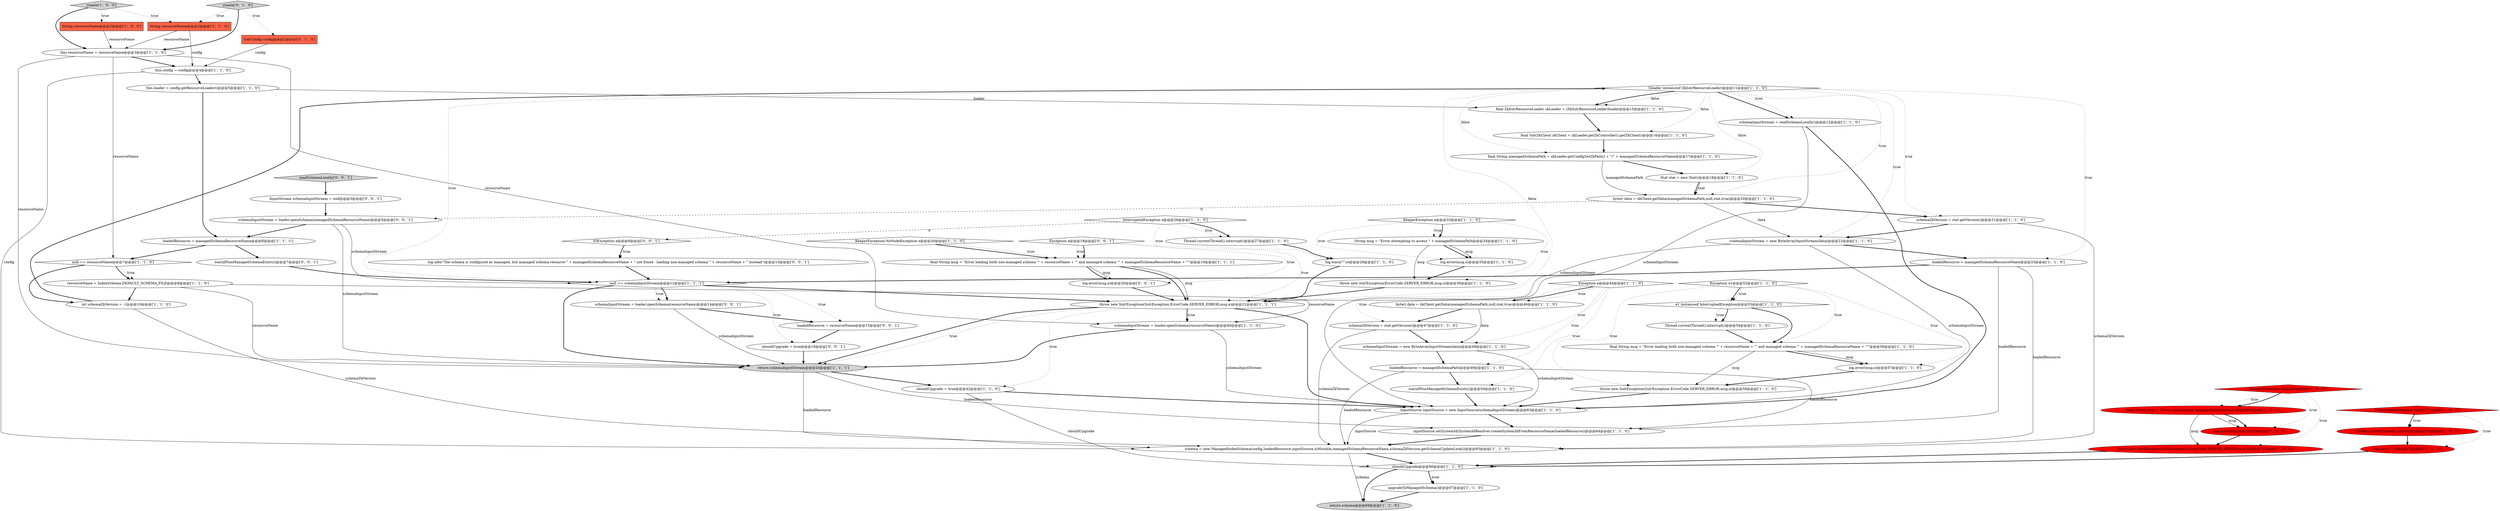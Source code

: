 digraph {
4 [style = filled, label = "loadedResource = managedSchemaPath@@@49@@@['1', '1', '0']", fillcolor = white, shape = ellipse image = "AAA0AAABBB1BBB"];
60 [style = filled, label = "create['0', '1', '0']", fillcolor = lightgray, shape = diamond image = "AAA0AAABBB2BBB"];
69 [style = filled, label = "readSchemaLocally['0', '0', '1']", fillcolor = lightgray, shape = diamond image = "AAA0AAABBB3BBB"];
61 [style = filled, label = "loadedResource = resourceName@@@15@@@['0', '0', '1']", fillcolor = white, shape = ellipse image = "AAA0AAABBB3BBB"];
70 [style = filled, label = "warnIfNonManagedSchemaExists()@@@7@@@['0', '0', '1']", fillcolor = white, shape = ellipse image = "AAA0AAABBB3BBB"];
19 [style = filled, label = "inputSource.setSystemId(SystemIdResolver.createSystemIdFromResourceName(loadedResource))@@@64@@@['1', '1', '0']", fillcolor = white, shape = ellipse image = "AAA0AAABBB1BBB"];
8 [style = filled, label = "Thread.currentThread().interrupt()@@@54@@@['1', '1', '0']", fillcolor = white, shape = ellipse image = "AAA0AAABBB1BBB"];
63 [style = filled, label = "schemaInputStream = loader.openSchema(resourceName)@@@14@@@['0', '0', '1']", fillcolor = white, shape = ellipse image = "AAA0AAABBB3BBB"];
66 [style = filled, label = "InputStream schemaInputStream = null@@@3@@@['0', '0', '1']", fillcolor = white, shape = ellipse image = "AAA0AAABBB3BBB"];
54 [style = filled, label = "this.config = config@@@4@@@['1', '1', '0']", fillcolor = white, shape = ellipse image = "AAA0AAABBB1BBB"];
24 [style = filled, label = "schemaInputStream = new ByteArrayInputStream(data)@@@48@@@['1', '1', '0']", fillcolor = white, shape = ellipse image = "AAA0AAABBB1BBB"];
27 [style = filled, label = "schemaZkVersion = stat.getVersion()@@@21@@@['1', '1', '0']", fillcolor = white, shape = ellipse image = "AAA0AAABBB1BBB"];
35 [style = filled, label = "InputSource inputSource = new InputSource(schemaInputStream)@@@63@@@['1', '1', '0']", fillcolor = white, shape = ellipse image = "AAA0AAABBB1BBB"];
14 [style = filled, label = "KeeperException e@@@33@@@['1', '1', '0']", fillcolor = white, shape = diamond image = "AAA0AAABBB1BBB"];
30 [style = filled, label = "final SolrZkClient zkClient = zkLoader.getZkController().getZkClient()@@@16@@@['1', '1', '0']", fillcolor = white, shape = ellipse image = "AAA0AAABBB1BBB"];
45 [style = filled, label = "schemaInputStream = readSchemaLocally()@@@12@@@['1', '1', '0']", fillcolor = white, shape = ellipse image = "AAA0AAABBB1BBB"];
26 [style = filled, label = "Thread.currentThread().interrupt()@@@27@@@['1', '1', '0']", fillcolor = white, shape = ellipse image = "AAA0AAABBB1BBB"];
67 [style = filled, label = "log.info(\"The schema is configured as managed, but managed schema resource \" + managedSchemaResourceName + \" not found - loading non-managed schema \" + resourceName + \" instead\")@@@10@@@['0', '0', '1']", fillcolor = white, shape = ellipse image = "AAA0AAABBB3BBB"];
39 [style = filled, label = "byte(( data = zkClient.getData(managedSchemaPath,null,stat,true)@@@46@@@['1', '1', '0']", fillcolor = white, shape = ellipse image = "AAA0AAABBB1BBB"];
43 [style = filled, label = "log.error(msg,e)@@@57@@@['1', '1', '0']", fillcolor = white, shape = ellipse image = "AAA0AAABBB1BBB"];
47 [style = filled, label = "String msg = \"Error attempting to access \" + managedSchemaPath@@@34@@@['1', '1', '0']", fillcolor = white, shape = ellipse image = "AAA0AAABBB1BBB"];
64 [style = filled, label = "Exception e@@@18@@@['0', '0', '1']", fillcolor = white, shape = diamond image = "AAA0AAABBB3BBB"];
11 [style = filled, label = "schemaZkVersion = stat.getVersion()@@@47@@@['1', '1', '0']", fillcolor = white, shape = ellipse image = "AAA0AAABBB1BBB"];
32 [style = filled, label = "Stat stat = new Stat()@@@18@@@['1', '1', '0']", fillcolor = white, shape = ellipse image = "AAA0AAABBB1BBB"];
48 [style = filled, label = "this.resourceName = resourceName@@@3@@@['1', '1', '0']", fillcolor = white, shape = ellipse image = "AAA0AAABBB1BBB"];
36 [style = filled, label = "InterruptedException e@@@73@@@['1', '0', '0']", fillcolor = red, shape = diamond image = "AAA1AAABBB1BBB"];
1 [style = filled, label = "Exception e@@@44@@@['1', '1', '0']", fillcolor = white, shape = diamond image = "AAA0AAABBB1BBB"];
33 [style = filled, label = "e1 instanceof InterruptedException@@@53@@@['1', '1', '0']", fillcolor = white, shape = diamond image = "AAA0AAABBB1BBB"];
51 [style = filled, label = "warnIfNonManagedSchemaExists()@@@50@@@['1', '1', '0']", fillcolor = white, shape = ellipse image = "AAA0AAABBB1BBB"];
62 [style = filled, label = "IOException e@@@9@@@['0', '0', '1']", fillcolor = white, shape = diamond image = "AAA0AAABBB3BBB"];
71 [style = filled, label = "shouldUpgrade = true@@@16@@@['0', '0', '1']", fillcolor = white, shape = ellipse image = "AAA0AAABBB3BBB"];
29 [style = filled, label = "resourceName = IndexSchema.DEFAULT_SCHEMA_FILE@@@8@@@['1', '1', '0']", fillcolor = white, shape = ellipse image = "AAA0AAABBB1BBB"];
68 [style = filled, label = "log.error(msg,e)@@@20@@@['0', '0', '1']", fillcolor = white, shape = ellipse image = "AAA0AAABBB3BBB"];
5 [style = filled, label = "null == resourceName@@@7@@@['1', '1', '0']", fillcolor = white, shape = diamond image = "AAA0AAABBB1BBB"];
57 [style = filled, label = "schema = new ManagedIndexSchema(config,loadedResource,inputSource,isMutable,managedSchemaResourceName,schemaZkVersion,getSchemaUpdateLock())@@@65@@@['1', '1', '0']", fillcolor = white, shape = ellipse image = "AAA0AAABBB1BBB"];
17 [style = filled, label = "return schema@@@69@@@['1', '1', '0']", fillcolor = lightgray, shape = ellipse image = "AAA0AAABBB1BBB"];
28 [style = filled, label = "final String msg = \"Error loading both non-managed schema '\" + resourceName + \"' and managed schema '\" + managedSchemaResourceName + \"'\"@@@56@@@['1', '1', '0']", fillcolor = white, shape = ellipse image = "AAA0AAABBB1BBB"];
56 [style = filled, label = "final String msg = \"Error loading both non-managed schema '\" + resourceName + \"' and managed schema '\" + managedSchemaResourceName + \"'\"@@@19@@@['1', '1', '1']", fillcolor = white, shape = ellipse image = "AAA0AAABBB1BBB"];
37 [style = filled, label = "String resourceName@@@2@@@['1', '1', '0']", fillcolor = tomato, shape = box image = "AAA0AAABBB1BBB"];
15 [style = filled, label = "InterruptedException e@@@26@@@['1', '1', '0']", fillcolor = white, shape = diamond image = "AAA0AAABBB1BBB"];
21 [style = filled, label = "upgradeToManagedSchema()@@@67@@@['1', '1', '0']", fillcolor = white, shape = ellipse image = "AAA0AAABBB1BBB"];
12 [style = filled, label = "throw new SolrException(SolrException.ErrorCode.SERVER_ERROR,msg,e)@@@71@@@['1', '0', '0']", fillcolor = red, shape = ellipse image = "AAA1AAABBB1BBB"];
18 [style = filled, label = "schemaInputStream = new ByteArrayInputStream(data)@@@22@@@['1', '1', '0']", fillcolor = white, shape = ellipse image = "AAA0AAABBB1BBB"];
41 [style = filled, label = "log.error(msg,e)@@@35@@@['1', '1', '0']", fillcolor = white, shape = ellipse image = "AAA0AAABBB1BBB"];
42 [style = filled, label = "loadedResource = managedSchemaResourceName@@@23@@@['1', '1', '0']", fillcolor = white, shape = ellipse image = "AAA0AAABBB1BBB"];
44 [style = filled, label = "shouldUpgrade@@@66@@@['1', '1', '0']", fillcolor = white, shape = diamond image = "AAA0AAABBB1BBB"];
23 [style = filled, label = "final String msg = \"Error instantiating ManagedIndexSchema\"@@@69@@@['1', '0', '0']", fillcolor = red, shape = ellipse image = "AAA1AAABBB1BBB"];
49 [style = filled, label = "Thread.currentThread().interrupt()@@@74@@@['1', '0', '0']", fillcolor = red, shape = ellipse image = "AAA1AAABBB1BBB"];
46 [style = filled, label = "return schemaInputStream@@@24@@@['1', '1', '1']", fillcolor = lightgray, shape = ellipse image = "AAA0AAABBB1BBB"];
52 [style = filled, label = "Exception e1@@@52@@@['1', '1', '0']", fillcolor = white, shape = diamond image = "AAA0AAABBB1BBB"];
55 [style = filled, label = "loadedResource = managedSchemaResourceName@@@6@@@['1', '1', '1']", fillcolor = white, shape = ellipse image = "AAA0AAABBB1BBB"];
50 [style = filled, label = "log.error(msg,e)@@@70@@@['1', '0', '0']", fillcolor = red, shape = ellipse image = "AAA1AAABBB1BBB"];
59 [style = filled, label = "SolrConfig config@@@2@@@['0', '1', '0']", fillcolor = tomato, shape = box image = "AAA0AAABBB2BBB"];
53 [style = filled, label = "byte(( data = zkClient.getData(managedSchemaPath,null,stat,true)@@@20@@@['1', '1', '0']", fillcolor = white, shape = ellipse image = "AAA0AAABBB1BBB"];
13 [style = filled, label = "KeeperException.NoNodeException e@@@30@@@['1', '1', '0']", fillcolor = white, shape = diamond image = "AAA0AAABBB1BBB"];
34 [style = filled, label = "KeeperException e@@@68@@@['1', '0', '0']", fillcolor = red, shape = diamond image = "AAA1AAABBB1BBB"];
58 [style = filled, label = "throw new SolrException(ErrorCode.SERVER_ERROR,msg,e)@@@36@@@['1', '1', '0']", fillcolor = white, shape = ellipse image = "AAA0AAABBB1BBB"];
0 [style = filled, label = "null == schemaInputStream@@@12@@@['1', '1', '1']", fillcolor = white, shape = diamond image = "AAA0AAABBB1BBB"];
65 [style = filled, label = "schemaInputStream = loader.openSchema(managedSchemaResourceName)@@@5@@@['0', '0', '1']", fillcolor = white, shape = ellipse image = "AAA0AAABBB3BBB"];
6 [style = filled, label = "schemaInputStream = loader.openSchema(resourceName)@@@40@@@['1', '1', '0']", fillcolor = white, shape = ellipse image = "AAA0AAABBB1BBB"];
25 [style = filled, label = "!(loader instanceof ZkSolrResourceLoader)@@@11@@@['1', '1', '0']", fillcolor = white, shape = diamond image = "AAA0AAABBB1BBB"];
20 [style = filled, label = "shouldUpgrade = true@@@42@@@['1', '1', '0']", fillcolor = white, shape = ellipse image = "AAA0AAABBB1BBB"];
3 [style = filled, label = "create['1', '0', '0']", fillcolor = lightgray, shape = diamond image = "AAA0AAABBB1BBB"];
7 [style = filled, label = "String resourceName@@@2@@@['1', '0', '0']", fillcolor = tomato, shape = box image = "AAA0AAABBB1BBB"];
10 [style = filled, label = "int schemaZkVersion = -1@@@10@@@['1', '1', '0']", fillcolor = white, shape = ellipse image = "AAA0AAABBB1BBB"];
16 [style = filled, label = "throw new SolrException(SolrException.ErrorCode.SERVER_ERROR,msg,e)@@@58@@@['1', '1', '0']", fillcolor = white, shape = ellipse image = "AAA0AAABBB1BBB"];
22 [style = filled, label = "final ZkSolrResourceLoader zkLoader = (ZkSolrResourceLoader)loader@@@15@@@['1', '1', '0']", fillcolor = white, shape = ellipse image = "AAA0AAABBB1BBB"];
31 [style = filled, label = "final String managedSchemaPath = zkLoader.getConfigSetZkPath() + \"/\" + managedSchemaResourceName@@@17@@@['1', '1', '0']", fillcolor = white, shape = ellipse image = "AAA0AAABBB1BBB"];
9 [style = filled, label = "throw new SolrException(SolrException.ErrorCode.SERVER_ERROR,msg,e)@@@21@@@['1', '1', '1']", fillcolor = white, shape = ellipse image = "AAA0AAABBB1BBB"];
2 [style = filled, label = "log.warn(\"\",e)@@@75@@@['1', '0', '0']", fillcolor = red, shape = ellipse image = "AAA1AAABBB1BBB"];
38 [style = filled, label = "this.loader = config.getResourceLoader()@@@5@@@['1', '1', '0']", fillcolor = white, shape = ellipse image = "AAA0AAABBB1BBB"];
40 [style = filled, label = "log.warn(\"\",e)@@@28@@@['1', '1', '0']", fillcolor = white, shape = ellipse image = "AAA0AAABBB1BBB"];
65->0 [style = solid, label="schemaInputStream"];
32->53 [style = bold, label=""];
34->12 [style = dotted, label="true"];
1->39 [style = dotted, label="true"];
23->50 [style = solid, label="msg"];
44->21 [style = dotted, label="true"];
12->44 [style = bold, label=""];
25->22 [style = bold, label=""];
52->28 [style = dotted, label="true"];
25->45 [style = bold, label=""];
0->46 [style = bold, label=""];
7->48 [style = solid, label="resourceName"];
18->35 [style = solid, label="schemaInputStream"];
26->40 [style = bold, label=""];
37->48 [style = solid, label="resourceName"];
0->71 [style = dotted, label="true"];
24->35 [style = solid, label="schemaInputStream"];
58->9 [style = bold, label=""];
32->53 [style = solid, label="stat"];
9->35 [style = bold, label=""];
22->30 [style = bold, label=""];
60->59 [style = dotted, label="true"];
57->17 [style = solid, label="schema"];
9->6 [style = bold, label=""];
62->67 [style = bold, label=""];
25->18 [style = dotted, label="true"];
39->24 [style = solid, label="data"];
48->54 [style = bold, label=""];
53->27 [style = bold, label=""];
14->41 [style = dotted, label="true"];
34->23 [style = dotted, label="true"];
14->47 [style = dotted, label="true"];
60->37 [style = dotted, label="true"];
28->43 [style = bold, label=""];
34->50 [style = dotted, label="true"];
25->22 [style = dotted, label="false"];
2->44 [style = bold, label=""];
50->12 [style = bold, label=""];
59->54 [style = solid, label="config"];
31->53 [style = solid, label="managedSchemaPath"];
28->43 [style = solid, label="msg"];
6->46 [style = bold, label=""];
41->58 [style = bold, label=""];
54->38 [style = bold, label=""];
5->29 [style = dotted, label="true"];
45->35 [style = bold, label=""];
46->19 [style = solid, label="loadedResource"];
38->55 [style = bold, label=""];
56->68 [style = solid, label="msg"];
15->26 [style = dotted, label="true"];
46->57 [style = solid, label="loadedResource"];
47->58 [style = solid, label="msg"];
5->29 [style = bold, label=""];
5->10 [style = bold, label=""];
8->28 [style = bold, label=""];
43->16 [style = bold, label=""];
3->7 [style = dotted, label="true"];
45->35 [style = solid, label="schemaInputStream"];
44->21 [style = bold, label=""];
25->9 [style = dotted, label="false"];
33->28 [style = bold, label=""];
15->40 [style = dotted, label="true"];
29->6 [style = solid, label="resourceName"];
36->2 [style = dotted, label="true"];
61->71 [style = bold, label=""];
1->4 [style = dotted, label="true"];
55->5 [style = bold, label=""];
52->16 [style = dotted, label="true"];
51->35 [style = bold, label=""];
44->17 [style = bold, label=""];
14->58 [style = dotted, label="true"];
29->46 [style = solid, label="resourceName"];
56->9 [style = bold, label=""];
60->48 [style = bold, label=""];
25->45 [style = dotted, label="true"];
65->46 [style = solid, label="schemaInputStream"];
19->57 [style = bold, label=""];
71->46 [style = bold, label=""];
37->54 [style = solid, label="config"];
54->57 [style = solid, label="config"];
35->57 [style = solid, label="inputSource"];
25->42 [style = dotted, label="true"];
10->25 [style = bold, label=""];
36->49 [style = bold, label=""];
62->67 [style = dotted, label="true"];
68->9 [style = bold, label=""];
6->35 [style = solid, label="schemaInputStream"];
70->0 [style = bold, label=""];
47->41 [style = bold, label=""];
48->5 [style = solid, label="resourceName"];
46->20 [style = bold, label=""];
56->9 [style = solid, label="msg"];
65->55 [style = bold, label=""];
1->51 [style = dotted, label="true"];
63->46 [style = solid, label="schemaInputStream"];
33->8 [style = bold, label=""];
25->53 [style = dotted, label="true"];
1->39 [style = bold, label=""];
66->65 [style = bold, label=""];
56->68 [style = bold, label=""];
27->18 [style = bold, label=""];
28->16 [style = solid, label="msg"];
52->33 [style = bold, label=""];
31->32 [style = bold, label=""];
42->19 [style = solid, label="loadedResource"];
9->46 [style = bold, label=""];
40->9 [style = bold, label=""];
3->37 [style = dotted, label="true"];
48->6 [style = solid, label="resourceName"];
11->57 [style = solid, label="schemaZkVersion"];
23->12 [style = solid, label="msg"];
11->24 [style = bold, label=""];
38->22 [style = solid, label="loader"];
42->0 [style = bold, label=""];
36->49 [style = dotted, label="true"];
55->70 [style = bold, label=""];
64->56 [style = dotted, label="true"];
42->57 [style = solid, label="loadedResource"];
20->44 [style = solid, label="shouldUpgrade"];
4->19 [style = solid, label="loadedResource"];
30->31 [style = bold, label=""];
9->46 [style = dotted, label="true"];
9->20 [style = dotted, label="true"];
53->65 [style = dashed, label="0"];
14->47 [style = bold, label=""];
0->63 [style = bold, label=""];
49->2 [style = bold, label=""];
29->10 [style = bold, label=""];
33->8 [style = dotted, label="true"];
34->23 [style = bold, label=""];
63->61 [style = bold, label=""];
4->57 [style = solid, label="loadedResource"];
4->51 [style = bold, label=""];
69->66 [style = bold, label=""];
25->32 [style = dotted, label="false"];
23->50 [style = bold, label=""];
0->9 [style = bold, label=""];
10->57 [style = solid, label="schemaZkVersion"];
52->33 [style = dotted, label="true"];
52->43 [style = dotted, label="true"];
1->11 [style = dotted, label="true"];
1->24 [style = dotted, label="true"];
35->19 [style = bold, label=""];
27->57 [style = solid, label="schemaZkVersion"];
25->0 [style = dotted, label="true"];
0->61 [style = dotted, label="true"];
67->0 [style = bold, label=""];
9->6 [style = dotted, label="true"];
39->11 [style = bold, label=""];
15->62 [style = dashed, label="0"];
25->31 [style = dotted, label="false"];
15->26 [style = bold, label=""];
48->46 [style = solid, label="resourceName"];
24->4 [style = bold, label=""];
13->56 [style = bold, label=""];
3->48 [style = bold, label=""];
18->9 [style = solid, label="schemaInputStream"];
64->56 [style = bold, label=""];
64->9 [style = dotted, label="true"];
47->41 [style = solid, label="msg"];
57->44 [style = bold, label=""];
13->56 [style = dotted, label="true"];
64->68 [style = dotted, label="true"];
20->35 [style = bold, label=""];
16->35 [style = bold, label=""];
25->27 [style = dotted, label="true"];
0->63 [style = dotted, label="true"];
21->17 [style = bold, label=""];
25->30 [style = dotted, label="false"];
53->18 [style = solid, label="data"];
18->42 [style = bold, label=""];
}
